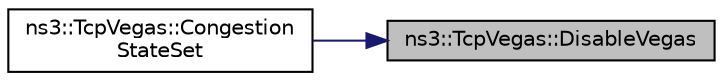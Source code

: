 digraph "ns3::TcpVegas::DisableVegas"
{
 // LATEX_PDF_SIZE
  edge [fontname="Helvetica",fontsize="10",labelfontname="Helvetica",labelfontsize="10"];
  node [fontname="Helvetica",fontsize="10",shape=record];
  rankdir="RL";
  Node1 [label="ns3::TcpVegas::DisableVegas",height=0.2,width=0.4,color="black", fillcolor="grey75", style="filled", fontcolor="black",tooltip="Stop taking Vegas samples."];
  Node1 -> Node2 [dir="back",color="midnightblue",fontsize="10",style="solid",fontname="Helvetica"];
  Node2 [label="ns3::TcpVegas::Congestion\lStateSet",height=0.2,width=0.4,color="black", fillcolor="white", style="filled",URL="$classns3_1_1_tcp_vegas.html#a0e82c50f7d326449fca838e46cbb9821",tooltip="Enable/disable Vegas algorithm depending on the congestion state."];
}
